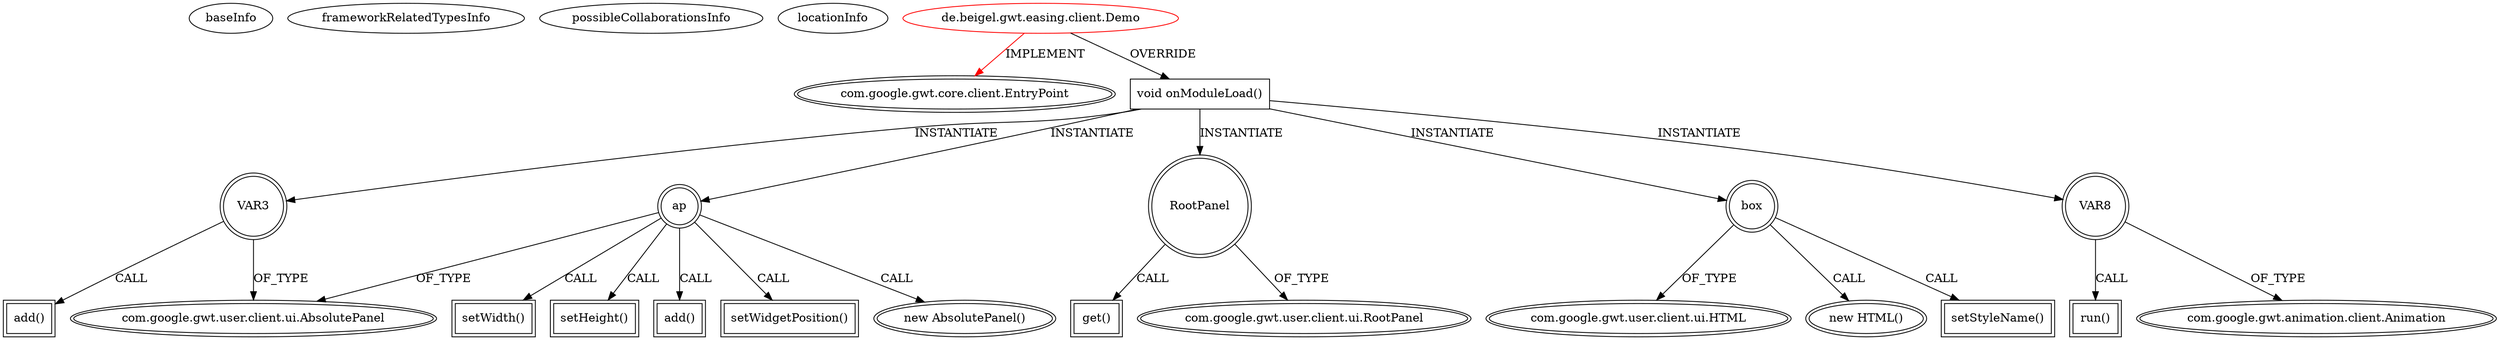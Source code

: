 digraph {
baseInfo[graphId=4444,category="extension_graph",isAnonymous=false,possibleRelation=false]
frameworkRelatedTypesInfo[0="com.google.gwt.core.client.EntryPoint"]
possibleCollaborationsInfo[]
locationInfo[projectName="sbeigel-gwt-easing",filePath="/sbeigel-gwt-easing/gwt-easing-master/src/de/beigel/gwt/easing/client/Demo.java",contextSignature="Demo",graphId="4444"]
0[label="de.beigel.gwt.easing.client.Demo",vertexType="ROOT_CLIENT_CLASS_DECLARATION",isFrameworkType=false,color=red]
1[label="com.google.gwt.core.client.EntryPoint",vertexType="FRAMEWORK_INTERFACE_TYPE",isFrameworkType=true,peripheries=2]
2[label="void onModuleLoad()",vertexType="OVERRIDING_METHOD_DECLARATION",isFrameworkType=false,shape=box]
4[label="ap",vertexType="VARIABLE_EXPRESION",isFrameworkType=true,peripheries=2,shape=circle]
5[label="com.google.gwt.user.client.ui.AbsolutePanel",vertexType="FRAMEWORK_CLASS_TYPE",isFrameworkType=true,peripheries=2]
3[label="new AbsolutePanel()",vertexType="CONSTRUCTOR_CALL",isFrameworkType=true,peripheries=2]
7[label="setWidth()",vertexType="INSIDE_CALL",isFrameworkType=true,peripheries=2,shape=box]
9[label="setHeight()",vertexType="INSIDE_CALL",isFrameworkType=true,peripheries=2,shape=box]
10[label="VAR3",vertexType="VARIABLE_EXPRESION",isFrameworkType=true,peripheries=2,shape=circle]
11[label="add()",vertexType="INSIDE_CALL",isFrameworkType=true,peripheries=2,shape=box]
13[label="RootPanel",vertexType="VARIABLE_EXPRESION",isFrameworkType=true,peripheries=2,shape=circle]
15[label="com.google.gwt.user.client.ui.RootPanel",vertexType="FRAMEWORK_CLASS_TYPE",isFrameworkType=true,peripheries=2]
14[label="get()",vertexType="INSIDE_CALL",isFrameworkType=true,peripheries=2,shape=box]
17[label="box",vertexType="VARIABLE_EXPRESION",isFrameworkType=true,peripheries=2,shape=circle]
18[label="com.google.gwt.user.client.ui.HTML",vertexType="FRAMEWORK_CLASS_TYPE",isFrameworkType=true,peripheries=2]
16[label="new HTML()",vertexType="CONSTRUCTOR_CALL",isFrameworkType=true,peripheries=2]
20[label="setStyleName()",vertexType="INSIDE_CALL",isFrameworkType=true,peripheries=2,shape=box]
22[label="add()",vertexType="INSIDE_CALL",isFrameworkType=true,peripheries=2,shape=box]
23[label="VAR8",vertexType="VARIABLE_EXPRESION",isFrameworkType=true,peripheries=2,shape=circle]
25[label="com.google.gwt.animation.client.Animation",vertexType="FRAMEWORK_CLASS_TYPE",isFrameworkType=true,peripheries=2]
24[label="run()",vertexType="INSIDE_CALL",isFrameworkType=true,peripheries=2,shape=box]
27[label="setWidgetPosition()",vertexType="INSIDE_CALL",isFrameworkType=true,peripheries=2,shape=box]
0->1[label="IMPLEMENT",color=red]
0->2[label="OVERRIDE"]
2->4[label="INSTANTIATE"]
4->5[label="OF_TYPE"]
4->3[label="CALL"]
4->7[label="CALL"]
4->9[label="CALL"]
2->10[label="INSTANTIATE"]
10->5[label="OF_TYPE"]
10->11[label="CALL"]
2->13[label="INSTANTIATE"]
13->15[label="OF_TYPE"]
13->14[label="CALL"]
2->17[label="INSTANTIATE"]
17->18[label="OF_TYPE"]
17->16[label="CALL"]
17->20[label="CALL"]
4->22[label="CALL"]
2->23[label="INSTANTIATE"]
23->25[label="OF_TYPE"]
23->24[label="CALL"]
4->27[label="CALL"]
}
